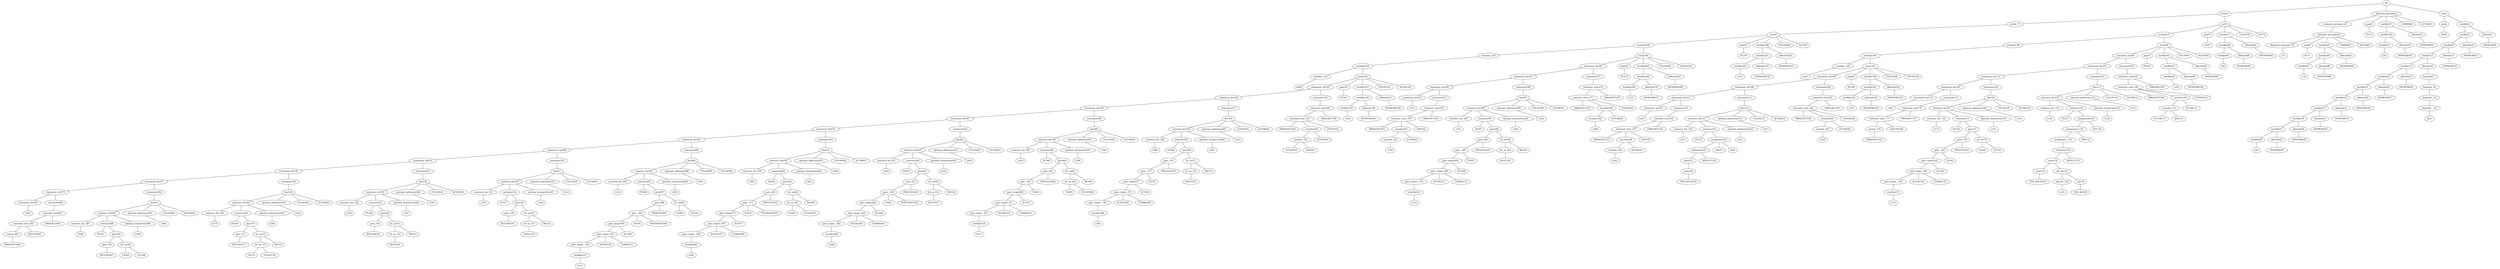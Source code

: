 strict graph {
	S0 -- actlist1
	S0 -- dramatis_personae2
	S0 -- title3

	title3 -- peq4
	title3 -- wordlist5

	wordlist5 -- wordlist6
	wordlist5 -- allwords7

	allwords7 -- ANYWORD8


	wordlist6 -- wordlist9
	wordlist6 -- allwords10

	allwords10 -- ANYWORD11


	wordlist9 -- wordlist12
	wordlist9 -- allwords13

	allwords13 -- ANYWORD14


	wordlist12 -- wordlist15
	wordlist12 -- allwords16

	allwords16 -- keyword17

	keyword17 -- keyword_18

	keyword_18 -- keyword__19

	keyword__19 -- keyword___20

	keyword___20 -- IS21


	wordlist15 -- wordlist22
	wordlist15 -- allwords23

	allwords23 -- ANYWORD24


	wordlist22 -- wordlist25
	wordlist22 -- allwords26

	allwords26 -- ANYWORD27


	wordlist25 -- wordlist28
	wordlist25 -- allwords29

	allwords29 -- ANYWORD30


	wordlist28 -- wordlist31
	wordlist28 -- allwords32

	allwords32 -- ANYWORD33


	wordlist31 -- wordlist34
	wordlist31 -- allwords35

	allwords35 -- ANYWORD36


	wordlist34 -- wordlist37
	wordlist34 -- allwords38

	allwords38 -- ANYWORD39


	wordlist37 -- wordlist40
	wordlist37 -- allwords41

	allwords41 -- ANYWORD42


	wordlist40 -- λ43

	peq4 -- PE44


	dramatis_personae2 -- dramatis_personae_45
	dramatis_personae2 -- peq46
	dramatis_personae2 -- wordlist47
	dramatis_personae2 -- COMMA48
	dramatis_personae2 -- ACTOR49



	wordlist47 -- wordlist50
	wordlist47 -- allwords51

	allwords51 -- ANYWORD52


	wordlist50 -- wordlist53
	wordlist50 -- allwords54

	allwords54 -- ANYWORD55


	wordlist53 -- λ56

	peq46 -- PE57


	dramatis_personae_45 -- dramatis_personae58

	dramatis_personae58 -- dramatis_personae_59
	dramatis_personae58 -- peq60
	dramatis_personae58 -- wordlist61
	dramatis_personae58 -- COMMA62
	dramatis_personae58 -- ACTOR63



	wordlist61 -- wordlist64
	wordlist61 -- allwords65

	allwords65 -- ANYWORD66


	wordlist64 -- wordlist67
	wordlist64 -- allwords68

	allwords68 -- ANYWORD69


	wordlist67 -- λ70

	peq60 -- PE71


	dramatis_personae_59 -- λ72

	actlist1 -- actlist_73
	actlist1 -- act74

	act74 -- scenelist75
	act74 -- peq76
	act74 -- wordlist77
	act74 -- COLON78
	act74 -- ACT79



	wordlist77 -- wordlist80
	wordlist77 -- allwords81

	allwords81 -- ANYWORD82


	wordlist80 -- wordlist83
	wordlist80 -- allwords84

	allwords84 -- ANYWORD85


	wordlist83 -- λ86

	peq76 -- PE87


	scenelist75 -- scenelist_88
	scenelist75 -- scene89

	scene89 -- statement_list90
	scene89 -- peq91
	scene89 -- wordlist92
	scene89 -- COLON93
	scene89 -- SCENE94



	wordlist92 -- wordlist95
	wordlist92 -- allwords96

	allwords96 -- ANYWORD97


	wordlist95 -- wordlist98
	wordlist95 -- allwords99

	allwords99 -- ANYWORD100


	wordlist98 -- λ101

	peq91 -- PE102


	statement_list90 -- statement_list103
	statement_list90 -- statement104

	statement104 -- enterexit_stmt105

	enterexit_stmt105 -- enterexit_stmt_106
	enterexit_stmt105 -- LBRACKET107


	enterexit_stmt_106 -- RBRACKET108
	enterexit_stmt_106 -- actorlist109
	enterexit_stmt_106 -- ENTER110


	actorlist109 -- actorlist_111
	actorlist109 -- ACTOR112


	actorlist_111 -- ACTOR113
	actorlist_111 -- AND114




	statement_list103 -- statement_list115
	statement_list103 -- statement116

	statement116 -- line117

	line117 -- sentence_list118
	line117 -- optional_addressee119
	line117 -- COLON120
	line117 -- ACTOR121



	optional_addressee119 -- λ122

	sentence_list118 -- sentence_list_123
	sentence_list118 -- sentence124
	sentence_list118 -- optional_interjection125

	optional_interjection125 -- λ126

	sentence124 -- PE127
	sentence124 -- assignment128

	assignment128 -- assignment_129
	assignment128 -- YOU130


	assignment_129 -- assignment__131
	assignment_129 -- ARE132


	assignment__131 -- arithmetic133

	arithmetic133 -- value134
	arithmetic133 -- ARTICLE135


	value134 -- noun136
	value134 -- adj_list137

	adj_list137 -- adj_list_138
	adj_list137 -- adj139

	adj139 -- POS_ADJ140


	adj_list_138 -- λ141

	noun136 -- POS_NOUN142



	sentence_list_123 -- λ143

	statement_list115 -- statement_list144
	statement_list115 -- statement145

	statement145 -- line146

	line146 -- sentence_list147
	line146 -- optional_addressee148
	line146 -- COLON149
	line146 -- ACTOR150



	optional_addressee148 -- λ151

	sentence_list147 -- sentence_list_152
	sentence_list147 -- sentence153
	sentence_list147 -- optional_interjection154

	optional_interjection154 -- λ155

	sentence153 -- PE156
	sentence153 -- goto157

	goto157 -- goto_158
	goto157 -- let_us159

	let_us159 -- US160
	let_us159 -- LET161



	goto_158 -- goto__162
	goto_158 -- PROCEED163


	goto__162 -- goto_target164
	goto__162 -- TO165


	goto_target164 -- goto_target_166
	goto_target164 -- ACT167


	goto_target_166 -- goto_target__168
	goto_target_166 -- SCENE169
	goto_target_166 -- COMMA170



	goto_target__168 -- wordlist171

	wordlist171 -- λ172


	sentence_list_152 -- λ173

	statement_list144 -- statement_list174
	statement_list144 -- statement175

	statement175 -- enterexit_stmt176

	enterexit_stmt176 -- enterexit_stmt_177
	enterexit_stmt176 -- LBRACKET178


	enterexit_stmt_177 -- exeunt_179
	enterexit_stmt_177 -- EXEUNT180


	exeunt_179 -- RBRACKET181


	statement_list174 -- λ182

	scenelist_88 -- scenelist183

	scenelist183 -- scenelist_184
	scenelist183 -- scene185

	scene185 -- statement_list186
	scene185 -- peq187
	scene185 -- wordlist188
	scene185 -- COLON189
	scene185 -- SCENE190



	wordlist188 -- wordlist191
	wordlist188 -- allwords192

	allwords192 -- ANYWORD193


	wordlist191 -- wordlist194
	wordlist191 -- allwords195

	allwords195 -- ANYWORD196


	wordlist194 -- λ197

	peq187 -- PE198


	statement_list186 -- statement_list199
	statement_list186 -- statement200

	statement200 -- enterexit_stmt201

	enterexit_stmt201 -- enterexit_stmt_202
	enterexit_stmt201 -- LBRACKET203


	enterexit_stmt_202 -- RBRACKET204
	enterexit_stmt_202 -- actorlist205
	enterexit_stmt_202 -- ENTER206


	actorlist205 -- actorlist_207
	actorlist205 -- ACTOR208


	actorlist_207 -- λ209


	statement_list199 -- statement_list210
	statement_list199 -- statement211

	statement211 -- line212

	line212 -- sentence_list213
	line212 -- optional_addressee214
	line212 -- COLON215
	line212 -- ACTOR216



	optional_addressee214 -- λ217

	sentence_list213 -- sentence_list_218
	sentence_list213 -- sentence219
	sentence_list213 -- optional_interjection220

	optional_interjection220 -- λ221

	sentence219 -- PE222
	sentence219 -- assignment223

	assignment223 -- arithmetic224
	assignment223 -- AM225
	assignment223 -- I226



	arithmetic224 -- value227
	arithmetic224 -- ARTICLE228


	value227 -- noun229

	noun229 -- POS_NOUN230



	sentence_list_218 -- λ231

	statement_list210 -- statement_list232
	statement_list210 -- statement233

	statement233 -- enterexit_stmt234

	enterexit_stmt234 -- enterexit_stmt_235
	enterexit_stmt234 -- LBRACKET236


	enterexit_stmt_235 -- RBRACKET237
	enterexit_stmt_235 -- actorlist238
	enterexit_stmt_235 -- EXIT239


	actorlist238 -- actorlist_240
	actorlist238 -- ACTOR241


	actorlist_240 -- λ242


	statement_list232 -- λ243

	scenelist_184 -- λ244

	actlist_73 -- act245

	act245 -- scenelist246
	act245 -- peq247
	act245 -- wordlist248
	act245 -- COLON249
	act245 -- ACT250



	wordlist248 -- wordlist251
	wordlist248 -- allwords252

	allwords252 -- ANYWORD253


	wordlist251 -- wordlist254
	wordlist251 -- allwords255

	allwords255 -- ANYWORD256


	wordlist254 -- λ257

	peq247 -- PE258


	scenelist246 -- scenelist_259
	scenelist246 -- scene260

	scene260 -- statement_list261
	scene260 -- peq262
	scene260 -- wordlist263
	scene260 -- COLON264
	scene260 -- SCENE265



	wordlist263 -- wordlist266
	wordlist263 -- allwords267

	allwords267 -- ANYWORD268


	wordlist266 -- wordlist269
	wordlist266 -- allwords270

	allwords270 -- ANYWORD271


	wordlist269 -- λ272

	peq262 -- PE273


	statement_list261 -- statement_list274
	statement_list261 -- statement275

	statement275 -- enterexit_stmt276

	enterexit_stmt276 -- enterexit_stmt_277
	enterexit_stmt276 -- LBRACKET278


	enterexit_stmt_277 -- RBRACKET279
	enterexit_stmt_277 -- actorlist280
	enterexit_stmt_277 -- ENTER281


	actorlist280 -- actorlist_282
	actorlist280 -- ACTOR283


	actorlist_282 -- λ284


	statement_list274 -- statement_list285
	statement_list274 -- statement286

	statement286 -- line287

	line287 -- sentence_list288
	line287 -- optional_addressee289
	line287 -- COLON290
	line287 -- ACTOR291



	optional_addressee289 -- λ292

	sentence_list288 -- sentence_list_293
	sentence_list288 -- sentence294
	sentence_list288 -- optional_interjection295

	optional_interjection295 -- λ296

	sentence294 -- PE297
	sentence294 -- goto298

	goto298 -- goto_299
	goto298 -- let_us300

	let_us300 -- let_us_301
	let_us300 -- WE302


	let_us_301 -- SHALL303


	goto_299 -- goto__304
	goto_299 -- PROCEED305


	goto__304 -- goto_target306
	goto__304 -- TO307


	goto_target306 -- goto_target_308
	goto_target306 -- ACT309


	goto_target_308 -- goto_target__310
	goto_target_308 -- SCENE311
	goto_target_308 -- COMMA312



	goto_target__310 -- wordlist313

	wordlist313 -- λ314


	sentence_list_293 -- λ315

	statement_list285 -- statement_list316
	statement_list285 -- statement317

	statement317 -- enterexit_stmt318

	enterexit_stmt318 -- enterexit_stmt_319
	enterexit_stmt318 -- LBRACKET320


	enterexit_stmt_319 -- RBRACKET321
	enterexit_stmt_319 -- actorlist322
	enterexit_stmt_319 -- EXIT323


	actorlist322 -- actorlist_324
	actorlist322 -- ACTOR325


	actorlist_324 -- λ326


	statement_list316 -- λ327

	scenelist_259 -- scenelist328

	scenelist328 -- scenelist_329
	scenelist328 -- scene330

	scene330 -- statement_list331
	scene330 -- peq332
	scene330 -- wordlist333
	scene330 -- COLON334
	scene330 -- SCENE335



	wordlist333 -- wordlist336
	wordlist333 -- allwords337

	allwords337 -- ANYWORD338


	wordlist336 -- wordlist339
	wordlist336 -- allwords340

	allwords340 -- ANYWORD341


	wordlist339 -- λ342

	peq332 -- PE343


	statement_list331 -- statement_list344
	statement_list331 -- statement345

	statement345 -- enterexit_stmt346

	enterexit_stmt346 -- enterexit_stmt_347
	enterexit_stmt346 -- LBRACKET348


	enterexit_stmt_347 -- RBRACKET349
	enterexit_stmt_347 -- actorlist350
	enterexit_stmt_347 -- ENTER351


	actorlist350 -- actorlist_352
	actorlist350 -- ACTOR353


	actorlist_352 -- ACTOR354
	actorlist_352 -- AND355




	statement_list344 -- statement_list356
	statement_list344 -- statement357

	statement357 -- line358

	line358 -- sentence_list359
	line358 -- optional_addressee360
	line358 -- COLON361
	line358 -- ACTOR362



	optional_addressee360 -- λ363

	sentence_list359 -- sentence_list_364
	sentence_list359 -- sentence365
	sentence_list359 -- optional_interjection366

	optional_interjection366 -- λ367

	sentence365 -- PE368
	sentence365 -- goto369

	goto369 -- goto_370
	goto369 -- let_us371

	let_us371 -- let_us_372
	let_us371 -- WE373


	let_us_372 -- MUST374


	goto_370 -- goto__375
	goto_370 -- PROCEED376


	goto__375 -- goto_target377
	goto__375 -- TO378


	goto_target377 -- goto_target_379
	goto_target377 -- ACT380


	goto_target_379 -- goto_target__381
	goto_target_379 -- SCENE382
	goto_target_379 -- COMMA383



	goto_target__381 -- wordlist384

	wordlist384 -- λ385


	sentence_list_364 -- λ386

	statement_list356 -- statement_list387
	statement_list356 -- statement388

	statement388 -- line389

	line389 -- sentence_list390
	line389 -- optional_addressee391
	line389 -- COLON392
	line389 -- ACTOR393



	optional_addressee391 -- λ394

	sentence_list390 -- sentence_list_395
	sentence_list390 -- sentence396
	sentence_list390 -- optional_interjection397

	optional_interjection397 -- λ398

	sentence396 -- PE399
	sentence396 -- goto400

	goto400 -- goto_401
	goto400 -- let_us402

	let_us402 -- let_us_403
	let_us402 -- WE404


	let_us_403 -- TO405
	let_us_403 -- OUGHT406



	goto_401 -- goto__407
	goto_401 -- PROCEED408


	goto__407 -- goto_target409
	goto__407 -- TO410


	goto_target409 -- goto_target_411
	goto_target409 -- ACT412


	goto_target_411 -- goto_target__413
	goto_target_411 -- SCENE414
	goto_target_411 -- COMMA415



	goto_target__413 -- wordlist416

	wordlist416 -- λ417


	sentence_list_395 -- λ418

	statement_list387 -- statement_list419
	statement_list387 -- statement420

	statement420 -- line421

	line421 -- sentence_list422
	line421 -- optional_addressee423
	line421 -- COLON424
	line421 -- ACTOR425



	optional_addressee423 -- λ426

	sentence_list422 -- sentence_list_427
	sentence_list422 -- sentence428
	sentence_list422 -- optional_interjection429

	optional_interjection429 -- λ430

	sentence428 -- PE431
	sentence428 -- goto432

	goto432 -- goto_433
	goto432 -- let_us434

	let_us434 -- let_us_435
	let_us434 -- WE436


	let_us_435 -- MUST437


	goto_433 -- goto__438
	goto_433 -- PROCEED439


	goto__438 -- goto_target440
	goto__438 -- TO441
	goto__438 -- POSTHASTE442



	goto_target440 -- goto_target_443
	goto_target440 -- ACT444


	goto_target_443 -- goto_target__445
	goto_target_443 -- SCENE446
	goto_target_443 -- COMMA447



	goto_target__445 -- wordlist448

	wordlist448 -- λ449


	sentence_list_427 -- λ450

	statement_list419 -- statement_list451
	statement_list419 -- statement452

	statement452 -- line453

	line453 -- sentence_list454
	line453 -- optional_addressee455
	line453 -- COLON456
	line453 -- ACTOR457



	optional_addressee455 -- λ458

	sentence_list454 -- sentence_list_459
	sentence_list454 -- sentence460
	sentence_list454 -- optional_interjection461

	optional_interjection461 -- λ462

	sentence460 -- PE463
	sentence460 -- goto464

	goto464 -- goto_465
	goto464 -- let_us466

	let_us466 -- let_us_467
	let_us466 -- WE468


	let_us_467 -- TO469
	let_us_467 -- OUGHT470



	goto_465 -- goto__471
	goto_465 -- PROCEED472


	goto__471 -- goto_target473
	goto__471 -- TO474
	goto__471 -- POSTHASTE475



	goto_target473 -- goto_target_476
	goto_target473 -- ACT477


	goto_target_476 -- goto_target__478
	goto_target_476 -- SCENE479
	goto_target_476 -- COMMA480



	goto_target__478 -- wordlist481

	wordlist481 -- λ482


	sentence_list_459 -- λ483

	statement_list451 -- statement_list484
	statement_list451 -- statement485

	statement485 -- line486

	line486 -- sentence_list487
	line486 -- optional_addressee488
	line486 -- COLON489
	line486 -- ACTOR490



	optional_addressee488 -- λ491

	sentence_list487 -- sentence_list_492
	sentence_list487 -- sentence493
	sentence_list487 -- optional_interjection494

	optional_interjection494 -- λ495

	sentence493 -- PE496
	sentence493 -- goto497

	goto497 -- goto_498
	goto497 -- let_us499

	let_us499 -- US500
	let_us499 -- LET501



	goto_498 -- goto__502
	goto_498 -- PROCEED503


	goto__502 -- goto_target504
	goto__502 -- TO505
	goto__502 -- POSTHASTE506



	goto_target504 -- goto_target_507
	goto_target504 -- ACT508


	goto_target_507 -- goto_target__509
	goto_target_507 -- SCENE510
	goto_target_507 -- COMMA511



	goto_target__509 -- wordlist512

	wordlist512 -- λ513


	sentence_list_492 -- λ514

	statement_list484 -- statement_list515
	statement_list484 -- statement516

	statement516 -- line517

	line517 -- sentence_list518
	line517 -- optional_addressee519
	line517 -- COLON520
	line517 -- ACTOR521



	optional_addressee519 -- λ522

	sentence_list518 -- sentence_list_523
	sentence_list518 -- sentence524
	sentence_list518 -- optional_interjection525

	optional_interjection525 -- λ526

	sentence524 -- PE527
	sentence524 -- goto528

	goto528 -- goto_529
	goto528 -- let_us530

	let_us530 -- let_us_531
	let_us530 -- WE532


	let_us_531 -- SHALL533


	goto_529 -- RETURN534



	sentence_list_523 -- λ535

	statement_list515 -- statement_list536
	statement_list515 -- statement537

	statement537 -- line538

	line538 -- sentence_list539
	line538 -- optional_addressee540
	line538 -- COLON541
	line538 -- ACTOR542



	optional_addressee540 -- λ543

	sentence_list539 -- sentence_list_544
	sentence_list539 -- sentence545
	sentence_list539 -- optional_interjection546

	optional_interjection546 -- λ547

	sentence545 -- PE548
	sentence545 -- goto549

	goto549 -- goto_550
	goto549 -- let_us551

	let_us551 -- let_us_552
	let_us551 -- WE553


	let_us_552 -- MUST554


	goto_550 -- RETURN555



	sentence_list_544 -- λ556

	statement_list536 -- statement_list557
	statement_list536 -- statement558

	statement558 -- line559

	line559 -- sentence_list560
	line559 -- optional_addressee561
	line559 -- COLON562
	line559 -- ACTOR563



	optional_addressee561 -- λ564

	sentence_list560 -- sentence_list_565
	sentence_list560 -- sentence566
	sentence_list560 -- optional_interjection567

	optional_interjection567 -- λ568

	sentence566 -- PE569
	sentence566 -- goto570

	goto570 -- goto_571
	goto570 -- let_us572

	let_us572 -- let_us_573
	let_us572 -- WE574


	let_us_573 -- TO575
	let_us_573 -- OUGHT576



	goto_571 -- RETURN577



	sentence_list_565 -- λ578

	statement_list557 -- statement_list579
	statement_list557 -- statement580

	statement580 -- line581

	line581 -- sentence_list582
	line581 -- optional_addressee583
	line581 -- COLON584
	line581 -- ACTOR585



	optional_addressee583 -- λ586

	sentence_list582 -- sentence_list_587
	sentence_list582 -- sentence588
	sentence_list582 -- optional_interjection589

	optional_interjection589 -- λ590

	sentence588 -- PE591
	sentence588 -- goto592

	goto592 -- goto_593
	goto592 -- let_us594

	let_us594 -- US595
	let_us594 -- LET596



	goto_593 -- RETURN597



	sentence_list_587 -- λ598

	statement_list579 -- statement_list599
	statement_list579 -- statement600

	statement600 -- enterexit_stmt601

	enterexit_stmt601 -- enterexit_stmt_602
	enterexit_stmt601 -- LBRACKET603


	enterexit_stmt_602 -- exeunt_604
	enterexit_stmt_602 -- EXEUNT605


	exeunt_604 -- RBRACKET606


	statement_list599 -- λ607

	scenelist_329 -- λ608


}